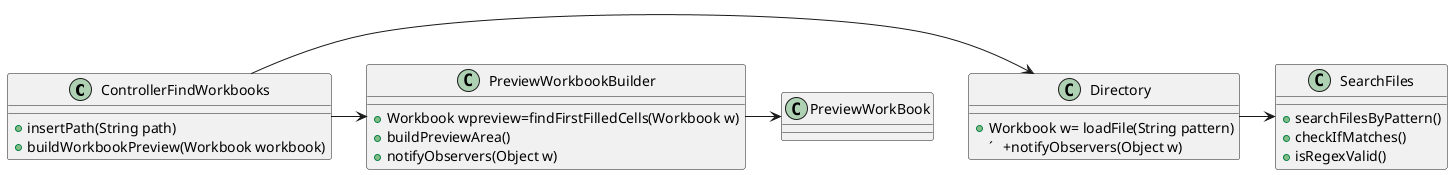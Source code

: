 @startuml ipc02_2_cd.png

class ControllerFindWorkbooks{
    +insertPath(String path)
    +buildWorkbookPreview(Workbook workbook)
}

class Directory{
    +Workbook w= loadFile(String pattern)
´   +notifyObservers(Object w)
}

class SearchFiles {
	+searchFilesByPattern() 
        +checkIfMatches()
        +isRegexValid()
}
class PreviewWorkbookBuilder {
	+Workbook wpreview=findFirstFilledCells(Workbook w)
	+buildPreviewArea()
        +notifyObservers(Object w)
}

ControllerFindWorkbooks -> Directory
ControllerFindWorkbooks ->PreviewWorkbookBuilder
PreviewWorkbookBuilder->PreviewWorkBook
Directory -> SearchFiles



@enduml